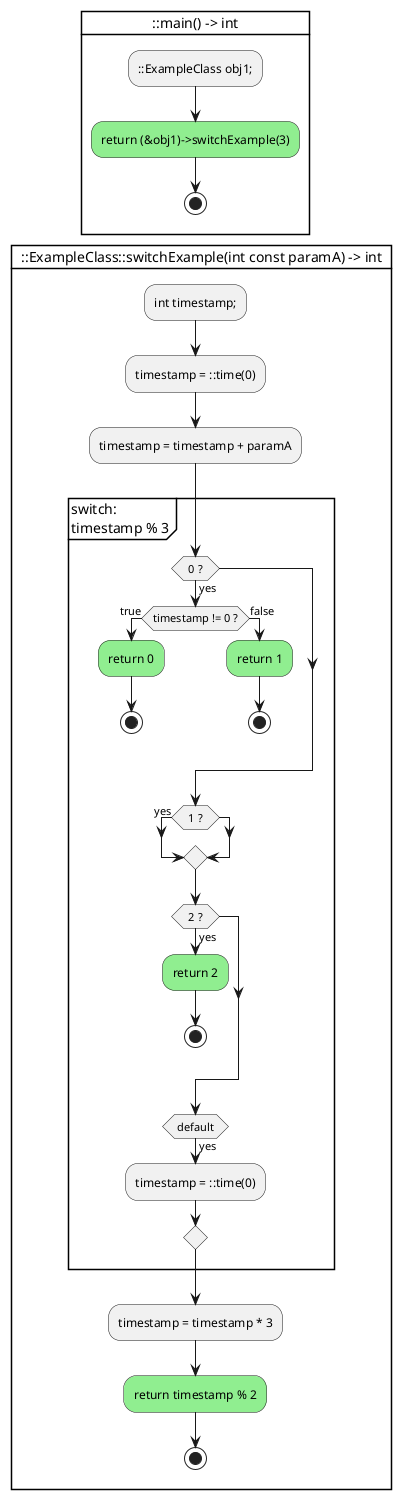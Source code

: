 @startuml

card "::main() -> int" {
    :::ExampleClass obj1;;
    #lightgreen:return (&obj1)->switchExample(3);
    stop
    -[hidden]->
}

card "::ExampleClass::switchExample(int const paramA) -> int" {
    :int timestamp;;
    :timestamp = ::time(0);
    :timestamp = timestamp + paramA;

partition "switch:\ntimestamp % 3" {
    ' case: 0 fallthrough: True
    if ( 0 ? ) then (yes)
        if (timestamp != 0 ?) then (true)
            #lightgreen:return 0;
            stop
        else (false)
            #lightgreen:return 1;
            stop
        endif
    endif
    ' case: 1 fallthrough: True
    if ( 1 ? ) then (yes)
    endif
    ' case: 2 fallthrough: True
    if ( 2 ? ) then (yes)
        #lightgreen:return 2;
        stop
    endif
    ' case: None fallthrough: True
    if ( default ) then (yes)
        :timestamp = ::time(0);
    else
        -[hidden]->
    endif
}
    :timestamp = timestamp * 3;
    #lightgreen:return timestamp % 2;
    stop
    -[hidden]->
}


@enduml

